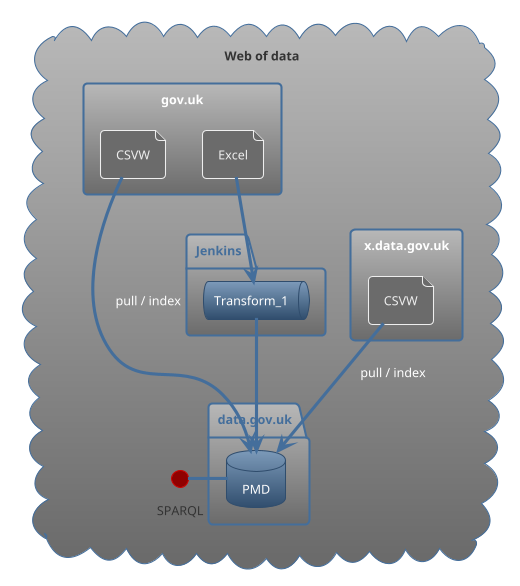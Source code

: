 @startuml
!theme spacelab
skinparam defaultFontName Oswald

skinparam defaultTextAlignment center
skinparam noteTextAlignment left
' left to right direction


skinparam defaultTextAlignment center
skinparam noteTextAlignment left
top to bottom direction

cloud "Web of data" {
  package data.gov.uk {
    database PMD
  }
  rectangle "x.data.gov.uk" {
    file CSVW_1 as "CSVW"
    CSVW_1 --> PMD : pull / index
  }
  package Jenkins {
     queue Transform_1
     Transform_1 --> PMD
  }
  rectangle "gov.uk" {
    file CSVW_2 as "CSVW"
    CSVW_2 --> PMD : pull / index
    file XLS_1 as "Excel"
    XLS_1 --> Transform_1
  }
  interface SPARQL
'  interface Drafter
  PMD -() SPARQL
'  PMD -() Drafter
}
@enduml